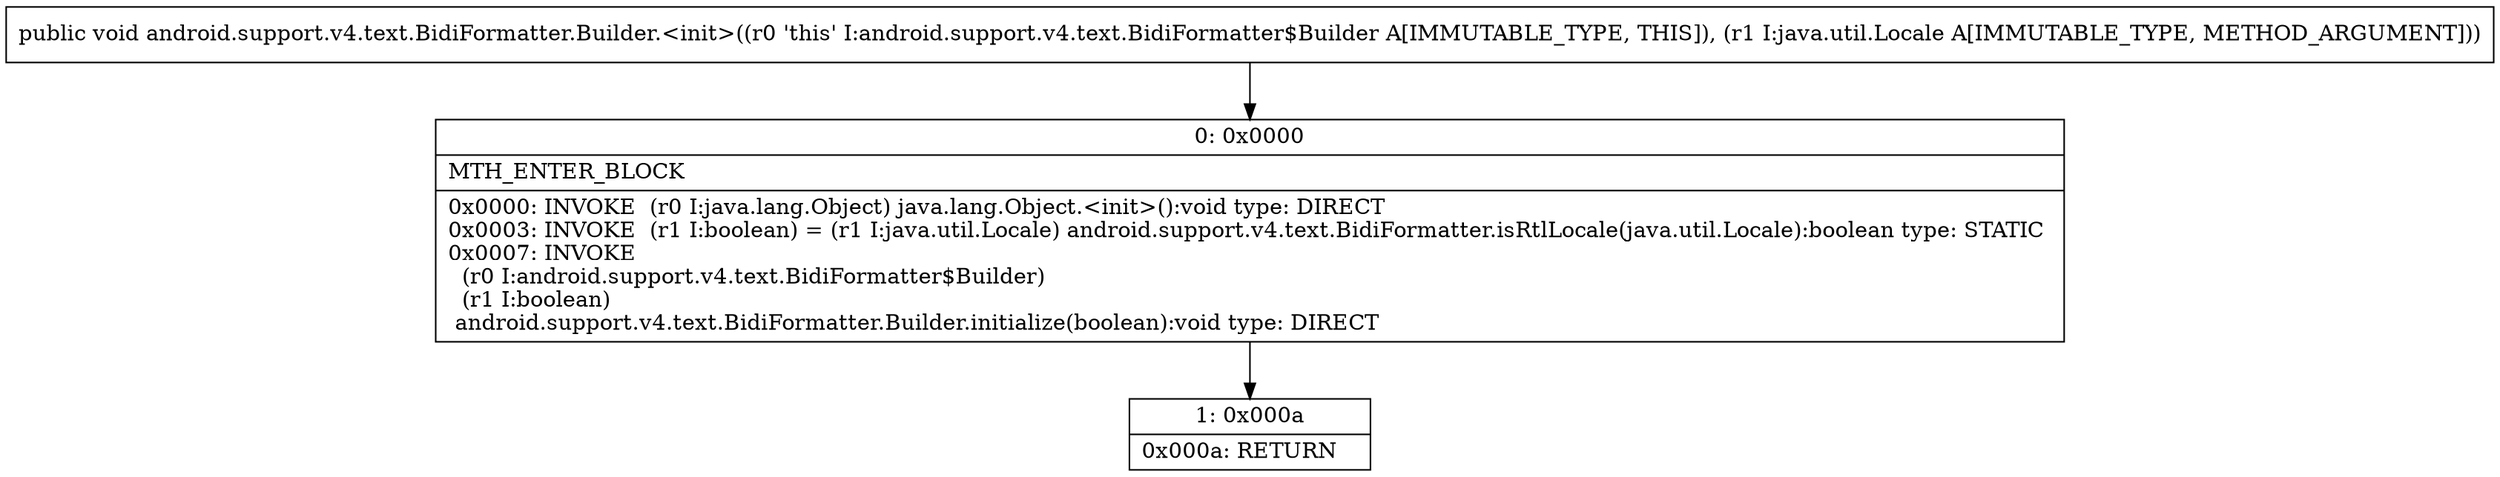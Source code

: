 digraph "CFG forandroid.support.v4.text.BidiFormatter.Builder.\<init\>(Ljava\/util\/Locale;)V" {
Node_0 [shape=record,label="{0\:\ 0x0000|MTH_ENTER_BLOCK\l|0x0000: INVOKE  (r0 I:java.lang.Object) java.lang.Object.\<init\>():void type: DIRECT \l0x0003: INVOKE  (r1 I:boolean) = (r1 I:java.util.Locale) android.support.v4.text.BidiFormatter.isRtlLocale(java.util.Locale):boolean type: STATIC \l0x0007: INVOKE  \l  (r0 I:android.support.v4.text.BidiFormatter$Builder)\l  (r1 I:boolean)\l android.support.v4.text.BidiFormatter.Builder.initialize(boolean):void type: DIRECT \l}"];
Node_1 [shape=record,label="{1\:\ 0x000a|0x000a: RETURN   \l}"];
MethodNode[shape=record,label="{public void android.support.v4.text.BidiFormatter.Builder.\<init\>((r0 'this' I:android.support.v4.text.BidiFormatter$Builder A[IMMUTABLE_TYPE, THIS]), (r1 I:java.util.Locale A[IMMUTABLE_TYPE, METHOD_ARGUMENT])) }"];
MethodNode -> Node_0;
Node_0 -> Node_1;
}

